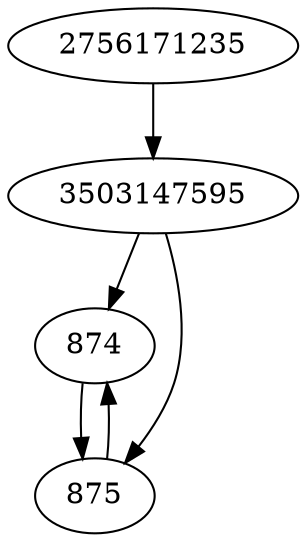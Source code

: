 strict digraph  {
874;
875;
3503147595;
2756171235;
874 -> 875;
875 -> 874;
3503147595 -> 874;
3503147595 -> 875;
2756171235 -> 3503147595;
}
